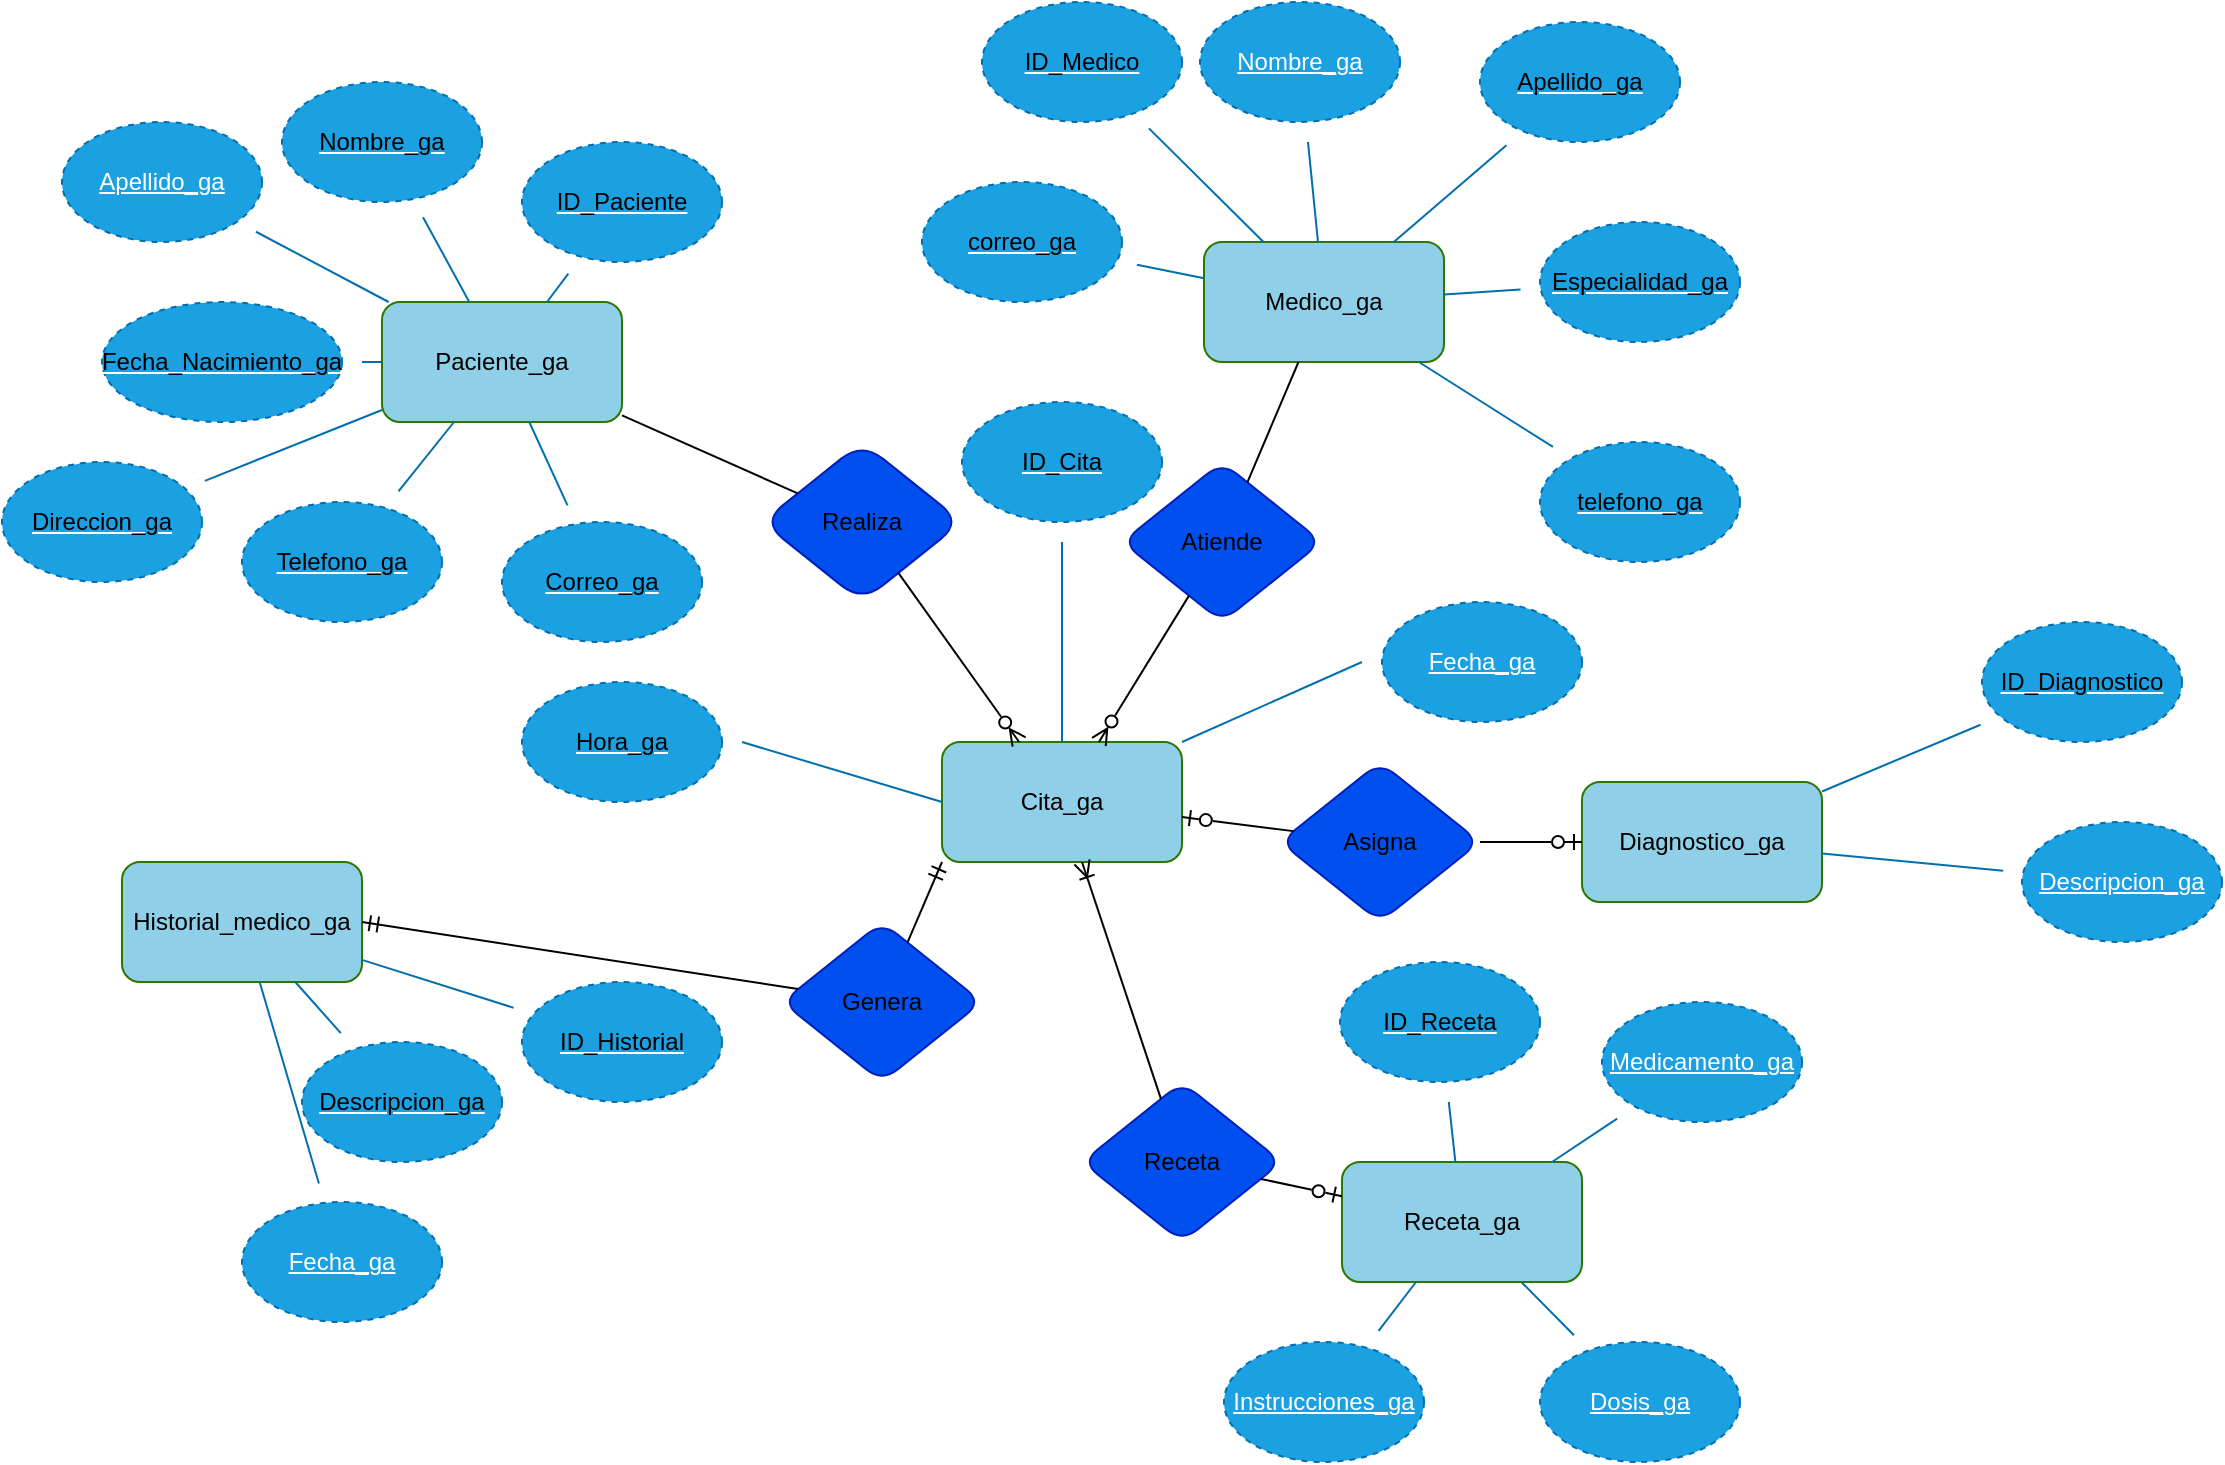 <mxfile>
    <diagram id="L-0X28Qsh-a1AmyrWJYh" name="Diagrama Conceptual Centro Médico">
        <mxGraphModel dx="1679" dy="1091" grid="1" gridSize="10" guides="1" tooltips="1" connect="1" arrows="1" fold="1" page="1" pageScale="1" pageWidth="2339" pageHeight="3300" math="0" shadow="0">
            <root>
                <mxCell id="0"/>
                <mxCell id="1" parent="0"/>
                <mxCell id="28" value="&lt;span&gt;&lt;font style=&quot;color: light-dark(rgb(0, 0, 0), rgb(255, 255, 255));&quot;&gt;Paciente_ga&lt;/font&gt;&lt;/span&gt;" style="rounded=1;whiteSpace=wrap;html=1;fillColor=#19c7;fontColor=#ffffff;strokeColor=#2D7600;" parent="1" vertex="1">
                    <mxGeometry x="300" y="700" width="120" height="60" as="geometry"/>
                </mxCell>
                <mxCell id="29" value="&lt;font style=&quot;color: light-dark(rgb(0, 0, 0), rgb(255, 255, 255));&quot;&gt;ID_Paciente&lt;/font&gt;" style="ellipse;whiteSpace=wrap;html=1;noLabel=0;portConstraintRotation=0;allowArrows=1;snapToPoint=0;dashed=1;perimeterSpacing=10;fillColor=#1ba1e2;fontColor=#ffffff;strokeColor=#006EAF;fontStyle=4;flipH=0;flipV=0;" parent="1" vertex="1">
                    <mxGeometry x="370" y="620" width="100" height="60" as="geometry"/>
                </mxCell>
                <mxCell id="30" value="&lt;font style=&quot;color: light-dark(rgb(255, 255, 255), rgb(255, 255, 255));&quot;&gt;Apellido_ga&lt;/font&gt;" style="ellipse;whiteSpace=wrap;html=1;noLabel=0;portConstraintRotation=0;allowArrows=1;snapToPoint=0;dashed=1;perimeterSpacing=10;fillColor=#1ba1e2;fontColor=#ffffff;strokeColor=#006EAF;fontStyle=4;flipH=0;flipV=0;" parent="1" vertex="1">
                    <mxGeometry x="140" y="610" width="100" height="60" as="geometry"/>
                </mxCell>
                <mxCell id="31" value="&lt;font style=&quot;color: light-dark(rgb(0, 0, 0), rgb(255, 255, 255));&quot;&gt;Fecha_Nacimiento_ga&lt;/font&gt;" style="ellipse;whiteSpace=wrap;html=1;noLabel=0;portConstraintRotation=0;allowArrows=1;snapToPoint=0;dashed=1;perimeterSpacing=10;fillColor=#1ba1e2;fontColor=#ffffff;strokeColor=#006EAF;fontStyle=4;flipH=0;flipV=0;" parent="1" vertex="1">
                    <mxGeometry x="160" y="700" width="120" height="60" as="geometry"/>
                </mxCell>
                <mxCell id="32" value="&lt;font style=&quot;color: light-dark(rgb(0, 0, 0), rgb(255, 255, 255));&quot;&gt;Direccion_ga&lt;/font&gt;" style="ellipse;whiteSpace=wrap;html=1;noLabel=0;portConstraintRotation=0;allowArrows=1;snapToPoint=0;dashed=1;perimeterSpacing=10;fillColor=#1ba1e2;fontColor=#ffffff;strokeColor=#006EAF;fontStyle=4;flipH=0;flipV=0;" parent="1" vertex="1">
                    <mxGeometry x="110" y="780" width="100" height="60" as="geometry"/>
                </mxCell>
                <mxCell id="33" value="&lt;font style=&quot;color: light-dark(rgb(0, 0, 0), rgb(255, 255, 255));&quot;&gt;Nombre_ga&lt;/font&gt;" style="ellipse;whiteSpace=wrap;html=1;noLabel=0;portConstraintRotation=0;allowArrows=1;snapToPoint=0;dashed=1;perimeterSpacing=10;fillColor=#1ba1e2;fontColor=#ffffff;strokeColor=#006EAF;fontStyle=4;flipH=0;flipV=0;" parent="1" vertex="1">
                    <mxGeometry x="250" y="590" width="100" height="60" as="geometry"/>
                </mxCell>
                <mxCell id="34" value="&lt;font style=&quot;color: light-dark(rgb(0, 0, 0), rgb(255, 255, 255));&quot;&gt;Telefono_ga&lt;/font&gt;" style="ellipse;whiteSpace=wrap;html=1;noLabel=0;portConstraintRotation=0;allowArrows=1;snapToPoint=0;dashed=1;perimeterSpacing=10;fillColor=#1ba1e2;fontColor=#ffffff;strokeColor=#006EAF;fontStyle=4;flipH=0;flipV=0;" parent="1" vertex="1">
                    <mxGeometry x="230" y="800" width="100" height="60" as="geometry"/>
                </mxCell>
                <mxCell id="35" value="&lt;font style=&quot;color: light-dark(rgb(0, 0, 0), rgb(255, 255, 255));&quot;&gt;Correo_ga&lt;/font&gt;" style="ellipse;whiteSpace=wrap;html=1;noLabel=0;portConstraintRotation=0;allowArrows=1;snapToPoint=0;dashed=1;perimeterSpacing=10;fillColor=#1ba1e2;fontColor=#ffffff;strokeColor=#006EAF;fontStyle=4;flipH=0;flipV=0;" parent="1" vertex="1">
                    <mxGeometry x="360" y="810" width="100" height="60" as="geometry"/>
                </mxCell>
                <mxCell id="36" value="" style="endArrow=none;html=1;fontColor=#000000;fillColor=#1ba1e2;strokeColor=#006EAF;fontStyle=4" parent="1" source="28" target="29" edge="1">
                    <mxGeometry width="50" height="50" relative="1" as="geometry">
                        <mxPoint x="290" y="458" as="sourcePoint"/>
                        <mxPoint x="290" y="368" as="targetPoint"/>
                    </mxGeometry>
                </mxCell>
                <mxCell id="37" value="" style="endArrow=none;html=1;fontColor=#000000;fillColor=#1ba1e2;strokeColor=#006EAF;fontStyle=4" parent="1" source="28" target="33" edge="1">
                    <mxGeometry width="50" height="50" relative="1" as="geometry">
                        <mxPoint x="300" y="468" as="sourcePoint"/>
                        <mxPoint x="300" y="378" as="targetPoint"/>
                    </mxGeometry>
                </mxCell>
                <mxCell id="38" value="" style="endArrow=none;html=1;fontColor=#000000;fillColor=#1ba1e2;strokeColor=#006EAF;fontStyle=4" parent="1" source="28" target="30" edge="1">
                    <mxGeometry width="50" height="50" relative="1" as="geometry">
                        <mxPoint x="310" y="478" as="sourcePoint"/>
                        <mxPoint x="230" y="670" as="targetPoint"/>
                    </mxGeometry>
                </mxCell>
                <mxCell id="39" value="" style="endArrow=none;html=1;fontColor=#000000;fillColor=#1ba1e2;strokeColor=#006EAF;fontStyle=4" parent="1" source="28" target="31" edge="1">
                    <mxGeometry width="50" height="50" relative="1" as="geometry">
                        <mxPoint x="320" y="488" as="sourcePoint"/>
                        <mxPoint x="320" y="398" as="targetPoint"/>
                    </mxGeometry>
                </mxCell>
                <mxCell id="40" value="" style="endArrow=none;html=1;fontColor=#000000;fillColor=#1ba1e2;strokeColor=#006EAF;fontStyle=4" parent="1" source="32" target="28" edge="1">
                    <mxGeometry width="50" height="50" relative="1" as="geometry">
                        <mxPoint x="330" y="498" as="sourcePoint"/>
                        <mxPoint x="330" y="408" as="targetPoint"/>
                        <Array as="points"/>
                    </mxGeometry>
                </mxCell>
                <mxCell id="41" value="" style="endArrow=none;html=1;fontColor=#000000;fillColor=#1ba1e2;strokeColor=#006EAF;fontStyle=4" parent="1" source="34" target="28" edge="1">
                    <mxGeometry width="50" height="50" relative="1" as="geometry">
                        <mxPoint x="340" y="508" as="sourcePoint"/>
                        <mxPoint x="340" y="418" as="targetPoint"/>
                    </mxGeometry>
                </mxCell>
                <mxCell id="42" value="" style="endArrow=none;html=1;fontColor=#000000;fillColor=#1ba1e2;strokeColor=#006EAF;fontStyle=4" parent="1" source="35" target="28" edge="1">
                    <mxGeometry width="50" height="50" relative="1" as="geometry">
                        <mxPoint x="350" y="518" as="sourcePoint"/>
                        <mxPoint x="350" y="428" as="targetPoint"/>
                    </mxGeometry>
                </mxCell>
                <mxCell id="43" value="&lt;span&gt;&lt;font style=&quot;color: light-dark(rgb(0, 0, 0), rgb(255, 255, 255));&quot;&gt;Medico_ga&lt;/font&gt;&lt;/span&gt;" style="rounded=1;whiteSpace=wrap;html=1;fillColor=#19c7;fontColor=#ffffff;strokeColor=#2D7600;" parent="1" vertex="1">
                    <mxGeometry x="711" y="670" width="120" height="60" as="geometry"/>
                </mxCell>
                <mxCell id="44" value="&lt;font style=&quot;color: light-dark(rgb(0, 0, 0), rgb(255, 255, 255));&quot;&gt;ID_Medico&lt;/font&gt;" style="ellipse;whiteSpace=wrap;html=1;noLabel=0;portConstraintRotation=0;allowArrows=1;snapToPoint=0;dashed=1;perimeterSpacing=10;fillColor=#1ba1e2;fontColor=#ffffff;strokeColor=#006EAF;fontStyle=4;flipH=0;flipV=0;" parent="1" vertex="1">
                    <mxGeometry x="600" y="550" width="100" height="60" as="geometry"/>
                </mxCell>
                <mxCell id="51" value="" style="endArrow=none;html=1;fontColor=#000000;fillColor=#1ba1e2;strokeColor=#006EAF;fontStyle=4" parent="1" source="43" target="44" edge="1">
                    <mxGeometry width="50" height="50" relative="1" as="geometry">
                        <mxPoint x="900" y="348" as="sourcePoint"/>
                        <mxPoint x="900" y="258" as="targetPoint"/>
                    </mxGeometry>
                </mxCell>
                <mxCell id="58" value="&lt;font style=&quot;color: light-dark(rgb(255, 255, 255), rgb(255, 255, 255));&quot;&gt;Nombre_ga&lt;/font&gt;" style="ellipse;whiteSpace=wrap;html=1;noLabel=0;portConstraintRotation=0;allowArrows=1;snapToPoint=0;dashed=1;perimeterSpacing=10;fillColor=#1ba1e2;fontColor=#ffffff;strokeColor=#006EAF;fontStyle=4;flipH=0;flipV=0;" parent="1" vertex="1">
                    <mxGeometry x="709" y="550" width="100" height="60" as="geometry"/>
                </mxCell>
                <mxCell id="59" value="" style="endArrow=none;html=1;fontColor=#000000;fillColor=#1ba1e2;strokeColor=#006EAF;fontStyle=4" parent="1" source="43" target="58" edge="1">
                    <mxGeometry width="50" height="50" relative="1" as="geometry">
                        <mxPoint x="1120" y="600" as="sourcePoint"/>
                        <mxPoint x="1030" y="268" as="targetPoint"/>
                    </mxGeometry>
                </mxCell>
                <mxCell id="60" value="&lt;font style=&quot;color: light-dark(rgb(0, 0, 0), rgb(255, 255, 255));&quot;&gt;Apellido_ga&lt;/font&gt;" style="ellipse;whiteSpace=wrap;html=1;noLabel=0;portConstraintRotation=0;allowArrows=1;snapToPoint=0;dashed=1;perimeterSpacing=10;fillColor=#1ba1e2;fontColor=#ffffff;strokeColor=#006EAF;fontStyle=4;flipH=0;flipV=0;" parent="1" vertex="1">
                    <mxGeometry x="849" y="560" width="100" height="60" as="geometry"/>
                </mxCell>
                <mxCell id="61" value="" style="endArrow=none;html=1;fontColor=#000000;fillColor=#1ba1e2;strokeColor=#006EAF;fontStyle=4" parent="1" source="43" target="60" edge="1">
                    <mxGeometry width="50" height="50" relative="1" as="geometry">
                        <mxPoint x="1130" y="890" as="sourcePoint"/>
                        <mxPoint x="1040" y="558" as="targetPoint"/>
                    </mxGeometry>
                </mxCell>
                <mxCell id="62" value="&lt;font style=&quot;color: light-dark(rgb(0, 0, 0), rgb(255, 255, 255));&quot;&gt;Especialidad_ga&lt;/font&gt;" style="ellipse;whiteSpace=wrap;html=1;noLabel=0;portConstraintRotation=0;allowArrows=1;snapToPoint=0;dashed=1;perimeterSpacing=10;fillColor=#1ba1e2;fontColor=#ffffff;strokeColor=#006EAF;fontStyle=4;flipH=0;flipV=0;" parent="1" vertex="1">
                    <mxGeometry x="879" y="660" width="100" height="60" as="geometry"/>
                </mxCell>
                <mxCell id="63" value="" style="endArrow=none;html=1;fontColor=#000000;fillColor=#1ba1e2;strokeColor=#006EAF;fontStyle=4" parent="1" source="43" target="62" edge="1">
                    <mxGeometry width="50" height="50" relative="1" as="geometry">
                        <mxPoint x="1120" y="870" as="sourcePoint"/>
                        <mxPoint x="1030" y="538" as="targetPoint"/>
                    </mxGeometry>
                </mxCell>
                <mxCell id="64" value="&lt;font style=&quot;color: light-dark(rgb(0, 0, 0), rgb(255, 255, 255));&quot;&gt;telefono_ga&lt;/font&gt;" style="ellipse;whiteSpace=wrap;html=1;noLabel=0;portConstraintRotation=0;allowArrows=1;snapToPoint=0;dashed=1;perimeterSpacing=10;fillColor=#1ba1e2;fontColor=#ffffff;strokeColor=#006EAF;fontStyle=4;flipH=0;flipV=0;" parent="1" vertex="1">
                    <mxGeometry x="879" y="770" width="100" height="60" as="geometry"/>
                </mxCell>
                <mxCell id="65" value="" style="endArrow=none;html=1;fontColor=#000000;fillColor=#1ba1e2;strokeColor=#006EAF;fontStyle=4" parent="1" source="43" target="64" edge="1">
                    <mxGeometry width="50" height="50" relative="1" as="geometry">
                        <mxPoint x="950" y="960" as="sourcePoint"/>
                        <mxPoint x="860" y="628" as="targetPoint"/>
                    </mxGeometry>
                </mxCell>
                <mxCell id="66" value="&lt;font style=&quot;color: light-dark(rgb(0, 0, 0), rgb(255, 255, 255));&quot;&gt;correo_ga&lt;/font&gt;" style="ellipse;whiteSpace=wrap;html=1;noLabel=0;portConstraintRotation=0;allowArrows=1;snapToPoint=0;dashed=1;perimeterSpacing=10;fillColor=#1ba1e2;fontColor=#ffffff;strokeColor=#006EAF;fontStyle=4;flipH=0;flipV=0;" parent="1" vertex="1">
                    <mxGeometry x="570" y="640" width="100" height="60" as="geometry"/>
                </mxCell>
                <mxCell id="67" value="" style="endArrow=none;html=1;fontColor=#000000;fillColor=#1ba1e2;strokeColor=#006EAF;fontStyle=4" parent="1" source="43" target="66" edge="1">
                    <mxGeometry width="50" height="50" relative="1" as="geometry">
                        <mxPoint x="750" y="870" as="sourcePoint"/>
                        <mxPoint x="660" y="538" as="targetPoint"/>
                    </mxGeometry>
                </mxCell>
                <mxCell id="68" value="&lt;span&gt;&lt;font style=&quot;color: light-dark(rgb(0, 0, 0), rgb(255, 255, 255));&quot;&gt;Diagnostico_ga&lt;/font&gt;&lt;/span&gt;" style="rounded=1;whiteSpace=wrap;html=1;fillColor=#19c7;fontColor=#ffffff;strokeColor=#2D7600;" parent="1" vertex="1">
                    <mxGeometry x="900" y="940" width="120" height="60" as="geometry"/>
                </mxCell>
                <mxCell id="69" value="&lt;font style=&quot;color: light-dark(rgb(0, 0, 0), rgb(255, 255, 255));&quot;&gt;ID_Diagnostico&lt;/font&gt;" style="ellipse;whiteSpace=wrap;html=1;noLabel=0;portConstraintRotation=0;allowArrows=1;snapToPoint=0;dashed=1;perimeterSpacing=10;fillColor=#1ba1e2;fontColor=#ffffff;strokeColor=#006EAF;fontStyle=4;flipH=0;flipV=0;" parent="1" vertex="1">
                    <mxGeometry x="1100" y="860" width="100" height="60" as="geometry"/>
                </mxCell>
                <mxCell id="70" value="" style="endArrow=none;html=1;fontColor=#000000;fillColor=#1ba1e2;strokeColor=#006EAF;fontStyle=4" parent="1" source="68" target="69" edge="1">
                    <mxGeometry width="50" height="50" relative="1" as="geometry">
                        <mxPoint x="1110" y="678" as="sourcePoint"/>
                        <mxPoint x="1110" y="588" as="targetPoint"/>
                    </mxGeometry>
                </mxCell>
                <mxCell id="71" value="&lt;font style=&quot;color: light-dark(rgb(255, 255, 255), rgb(255, 255, 255));&quot;&gt;Descripcion_ga&lt;/font&gt;" style="ellipse;whiteSpace=wrap;html=1;noLabel=0;portConstraintRotation=0;allowArrows=1;snapToPoint=0;dashed=1;perimeterSpacing=10;fillColor=#1ba1e2;fontColor=#ffffff;strokeColor=#006EAF;fontStyle=4;flipH=0;flipV=0;" parent="1" vertex="1">
                    <mxGeometry x="1120" y="960" width="100" height="60" as="geometry"/>
                </mxCell>
                <mxCell id="72" value="" style="endArrow=none;html=1;fontColor=#000000;fillColor=#1ba1e2;strokeColor=#006EAF;fontStyle=4" parent="1" source="68" target="71" edge="1">
                    <mxGeometry width="50" height="50" relative="1" as="geometry">
                        <mxPoint x="1330" y="930" as="sourcePoint"/>
                        <mxPoint x="1240" y="598" as="targetPoint"/>
                    </mxGeometry>
                </mxCell>
                <mxCell id="81" value="&lt;span&gt;&lt;font style=&quot;color: light-dark(rgb(0, 0, 0), rgb(255, 255, 255));&quot;&gt;Cita_ga&lt;/font&gt;&lt;/span&gt;" style="rounded=1;whiteSpace=wrap;html=1;fillColor=#19c7;fontColor=#ffffff;strokeColor=#2D7600;" parent="1" vertex="1">
                    <mxGeometry x="580" y="920" width="120" height="60" as="geometry"/>
                </mxCell>
                <mxCell id="82" value="&lt;font style=&quot;color: light-dark(rgb(0, 0, 0), rgb(255, 255, 255));&quot;&gt;ID_Cita&lt;/font&gt;" style="ellipse;whiteSpace=wrap;html=1;noLabel=0;portConstraintRotation=0;allowArrows=1;snapToPoint=0;dashed=1;perimeterSpacing=10;fillColor=#1ba1e2;fontColor=#ffffff;strokeColor=#006EAF;fontStyle=4;flipH=0;flipV=0;" parent="1" vertex="1">
                    <mxGeometry x="590" y="750" width="100" height="60" as="geometry"/>
                </mxCell>
                <mxCell id="83" value="" style="endArrow=none;html=1;fontColor=#000000;entryX=0.5;entryY=1;entryDx=0;entryDy=0;exitX=0.5;exitY=0;exitDx=0;exitDy=0;fillColor=#1ba1e2;strokeColor=#006EAF;fontStyle=4" parent="1" source="81" target="82" edge="1">
                    <mxGeometry width="50" height="50" relative="1" as="geometry">
                        <mxPoint x="610" y="678" as="sourcePoint"/>
                        <mxPoint x="610" y="588" as="targetPoint"/>
                    </mxGeometry>
                </mxCell>
                <mxCell id="84" value="&lt;font style=&quot;color: light-dark(rgb(255, 255, 255), rgb(255, 255, 255));&quot;&gt;Fecha_ga&lt;/font&gt;" style="ellipse;whiteSpace=wrap;html=1;noLabel=0;portConstraintRotation=0;allowArrows=1;snapToPoint=0;dashed=1;perimeterSpacing=10;fillColor=#1ba1e2;fontColor=#ffffff;strokeColor=#006EAF;fontStyle=4;flipH=0;flipV=0;" parent="1" vertex="1">
                    <mxGeometry x="800" y="850" width="100" height="60" as="geometry"/>
                </mxCell>
                <mxCell id="85" value="" style="endArrow=none;html=1;fontColor=#000000;entryX=0;entryY=0.5;entryDx=0;entryDy=0;exitX=1;exitY=0;exitDx=0;exitDy=0;fillColor=#1ba1e2;strokeColor=#006EAF;fontStyle=4" parent="1" source="81" target="84" edge="1">
                    <mxGeometry width="50" height="50" relative="1" as="geometry">
                        <mxPoint x="830" y="930" as="sourcePoint"/>
                        <mxPoint x="740" y="598" as="targetPoint"/>
                    </mxGeometry>
                </mxCell>
                <mxCell id="86" value="&lt;font style=&quot;color: light-dark(rgb(0, 0, 0), rgb(255, 255, 255));&quot;&gt;Hora_ga&lt;/font&gt;" style="ellipse;whiteSpace=wrap;html=1;noLabel=0;portConstraintRotation=0;allowArrows=1;snapToPoint=0;dashed=1;perimeterSpacing=10;fillColor=#1ba1e2;fontColor=#ffffff;strokeColor=#006EAF;fontStyle=4;flipH=0;flipV=0;" parent="1" vertex="1">
                    <mxGeometry x="370" y="890" width="100" height="60" as="geometry"/>
                </mxCell>
                <mxCell id="87" value="" style="endArrow=none;html=1;fontColor=#000000;entryX=1;entryY=0.5;entryDx=0;entryDy=0;exitX=0;exitY=0.5;exitDx=0;exitDy=0;fillColor=#1ba1e2;strokeColor=#006EAF;fontStyle=4" parent="1" source="81" target="86" edge="1">
                    <mxGeometry width="50" height="50" relative="1" as="geometry">
                        <mxPoint x="451" y="1000" as="sourcePoint"/>
                        <mxPoint x="361" y="668" as="targetPoint"/>
                    </mxGeometry>
                </mxCell>
                <mxCell id="88" value="&lt;span&gt;&lt;font style=&quot;color: light-dark(rgb(0, 0, 0), rgb(255, 255, 255));&quot;&gt;Historial_medico_ga&lt;/font&gt;&lt;/span&gt;" style="rounded=1;whiteSpace=wrap;html=1;fillColor=#19c7;fontColor=#ffffff;strokeColor=#2D7600;" parent="1" vertex="1">
                    <mxGeometry x="170" y="980" width="120" height="60" as="geometry"/>
                </mxCell>
                <mxCell id="89" value="&lt;font style=&quot;color: light-dark(rgb(0, 0, 0), rgb(255, 255, 255));&quot;&gt;ID_Historial&lt;/font&gt;" style="ellipse;whiteSpace=wrap;html=1;noLabel=0;portConstraintRotation=0;allowArrows=1;snapToPoint=0;dashed=1;perimeterSpacing=10;fillColor=#1ba1e2;fontColor=#ffffff;strokeColor=#006EAF;fontStyle=4;flipH=0;flipV=0;" parent="1" vertex="1">
                    <mxGeometry x="370" y="1040" width="100" height="60" as="geometry"/>
                </mxCell>
                <mxCell id="90" value="&lt;font style=&quot;color: light-dark(rgb(255, 255, 255), rgb(255, 255, 255));&quot;&gt;Fecha_ga&lt;/font&gt;" style="ellipse;whiteSpace=wrap;html=1;noLabel=0;portConstraintRotation=0;allowArrows=1;snapToPoint=0;dashed=1;perimeterSpacing=10;fillColor=#1ba1e2;fontColor=#ffffff;strokeColor=#006EAF;fontStyle=4;flipH=0;flipV=0;" parent="1" vertex="1">
                    <mxGeometry x="230" y="1150" width="100" height="60" as="geometry"/>
                </mxCell>
                <mxCell id="93" value="&lt;font style=&quot;color: light-dark(rgb(0, 0, 0), rgb(255, 255, 255));&quot;&gt;Descripcion_ga&lt;/font&gt;" style="ellipse;whiteSpace=wrap;html=1;noLabel=0;portConstraintRotation=0;allowArrows=1;snapToPoint=0;dashed=1;perimeterSpacing=10;fillColor=#1ba1e2;fontColor=#ffffff;strokeColor=#006EAF;fontStyle=4;flipH=0;flipV=0;" parent="1" vertex="1">
                    <mxGeometry x="260" y="1070" width="100" height="60" as="geometry"/>
                </mxCell>
                <mxCell id="96" value="" style="endArrow=none;html=1;fontColor=#000000;fillColor=#1ba1e2;strokeColor=#006EAF;fontStyle=4" parent="1" source="88" target="89" edge="1">
                    <mxGeometry width="50" height="50" relative="1" as="geometry">
                        <mxPoint x="310" y="968" as="sourcePoint"/>
                        <mxPoint x="310" y="878" as="targetPoint"/>
                    </mxGeometry>
                </mxCell>
                <mxCell id="97" value="" style="endArrow=none;html=1;fontColor=#000000;fillColor=#1ba1e2;strokeColor=#006EAF;fontStyle=4" parent="1" source="88" target="93" edge="1">
                    <mxGeometry width="50" height="50" relative="1" as="geometry">
                        <mxPoint x="320" y="978" as="sourcePoint"/>
                        <mxPoint x="320" y="888" as="targetPoint"/>
                    </mxGeometry>
                </mxCell>
                <mxCell id="98" value="" style="endArrow=none;html=1;fontColor=#000000;fillColor=#1ba1e2;strokeColor=#006EAF;fontStyle=4" parent="1" source="88" target="90" edge="1">
                    <mxGeometry width="50" height="50" relative="1" as="geometry">
                        <mxPoint x="330" y="988" as="sourcePoint"/>
                        <mxPoint x="330" y="898" as="targetPoint"/>
                    </mxGeometry>
                </mxCell>
                <mxCell id="103" value="&lt;span&gt;&lt;font style=&quot;color: light-dark(rgb(0, 0, 0), rgb(255, 255, 255));&quot;&gt;Receta_ga&lt;/font&gt;&lt;/span&gt;" style="rounded=1;whiteSpace=wrap;html=1;fillColor=#19c7;fontColor=#ffffff;strokeColor=#2D7600;" parent="1" vertex="1">
                    <mxGeometry x="780" y="1130" width="120" height="60" as="geometry"/>
                </mxCell>
                <mxCell id="104" value="&lt;font style=&quot;color: light-dark(rgb(0, 0, 0), rgb(255, 255, 255));&quot;&gt;ID_Receta&lt;/font&gt;" style="ellipse;whiteSpace=wrap;html=1;noLabel=0;portConstraintRotation=0;allowArrows=1;snapToPoint=0;dashed=1;perimeterSpacing=10;fillColor=#1ba1e2;fontColor=#ffffff;strokeColor=#006EAF;fontStyle=4;flipH=0;flipV=0;" parent="1" vertex="1">
                    <mxGeometry x="779" y="1030" width="100" height="60" as="geometry"/>
                </mxCell>
                <mxCell id="105" value="" style="endArrow=none;html=1;fontColor=#000000;fillColor=#1ba1e2;strokeColor=#006EAF;fontStyle=4" parent="1" source="103" target="104" edge="1">
                    <mxGeometry width="50" height="50" relative="1" as="geometry">
                        <mxPoint x="1140" y="968" as="sourcePoint"/>
                        <mxPoint x="1140" y="878" as="targetPoint"/>
                    </mxGeometry>
                </mxCell>
                <mxCell id="106" value="&lt;font style=&quot;color: light-dark(rgb(255, 255, 255), rgb(255, 255, 255));&quot;&gt;Medicamento_ga&lt;/font&gt;" style="ellipse;whiteSpace=wrap;html=1;noLabel=0;portConstraintRotation=0;allowArrows=1;snapToPoint=0;dashed=1;perimeterSpacing=10;fillColor=#1ba1e2;fontColor=#ffffff;strokeColor=#006EAF;fontStyle=4;flipH=0;flipV=0;" parent="1" vertex="1">
                    <mxGeometry x="910" y="1050" width="100" height="60" as="geometry"/>
                </mxCell>
                <mxCell id="107" value="" style="endArrow=none;html=1;fontColor=#000000;fillColor=#1ba1e2;strokeColor=#006EAF;fontStyle=4" parent="1" source="103" target="106" edge="1">
                    <mxGeometry width="50" height="50" relative="1" as="geometry">
                        <mxPoint x="1360" y="1220" as="sourcePoint"/>
                        <mxPoint x="1270" y="888" as="targetPoint"/>
                    </mxGeometry>
                </mxCell>
                <mxCell id="108" value="&lt;font style=&quot;color: light-dark(rgb(255, 255, 255), rgb(255, 255, 255));&quot;&gt;Dosis_ga&lt;/font&gt;" style="ellipse;whiteSpace=wrap;html=1;noLabel=0;portConstraintRotation=0;allowArrows=1;snapToPoint=0;dashed=1;perimeterSpacing=10;fillColor=#1ba1e2;fontColor=#ffffff;strokeColor=#006EAF;fontStyle=4;flipH=0;flipV=0;" parent="1" vertex="1">
                    <mxGeometry x="879" y="1220" width="100" height="60" as="geometry"/>
                </mxCell>
                <mxCell id="109" value="" style="endArrow=none;html=1;fontColor=#000000;fillColor=#1ba1e2;strokeColor=#006EAF;fontStyle=4" parent="1" source="103" target="108" edge="1">
                    <mxGeometry width="50" height="50" relative="1" as="geometry">
                        <mxPoint x="1160" y="1340" as="sourcePoint"/>
                        <mxPoint x="1200" y="988" as="targetPoint"/>
                    </mxGeometry>
                </mxCell>
                <mxCell id="110" value="&lt;font style=&quot;color: light-dark(rgb(255, 255, 255), rgb(255, 255, 255));&quot;&gt;Instrucciones_ga&lt;/font&gt;" style="ellipse;whiteSpace=wrap;html=1;noLabel=0;portConstraintRotation=0;allowArrows=1;snapToPoint=0;dashed=1;perimeterSpacing=10;fillColor=#1ba1e2;fontColor=#ffffff;strokeColor=#006EAF;fontStyle=4;flipH=0;flipV=0;" parent="1" vertex="1">
                    <mxGeometry x="721" y="1220" width="100" height="60" as="geometry"/>
                </mxCell>
                <mxCell id="111" value="" style="endArrow=none;html=1;fontColor=#000000;fillColor=#1ba1e2;strokeColor=#006EAF;fontStyle=4" parent="1" source="103" target="110" edge="1">
                    <mxGeometry width="50" height="50" relative="1" as="geometry">
                        <mxPoint x="1020" y="1400" as="sourcePoint"/>
                        <mxPoint x="1060" y="1048" as="targetPoint"/>
                    </mxGeometry>
                </mxCell>
                <mxCell id="112" value="&lt;font style=&quot;color: light-dark(rgb(0, 0, 0), rgb(255, 255, 255));&quot;&gt;Realiza&lt;/font&gt;" style="rhombus;whiteSpace=wrap;html=1;fillColor=#0050ef;fontColor=#ffffff;strokeColor=#001DBC;rounded=1;arcSize=27;" parent="1" vertex="1">
                    <mxGeometry x="490" y="770" width="100" height="80" as="geometry"/>
                </mxCell>
                <mxCell id="113" value="&lt;font style=&quot;color: light-dark(rgb(0, 0, 0), rgb(255, 255, 255));&quot;&gt;Atiende&lt;/font&gt;" style="rhombus;whiteSpace=wrap;html=1;fillColor=#0050ef;fontColor=#ffffff;strokeColor=#001DBC;rounded=1;" parent="1" vertex="1">
                    <mxGeometry x="670" y="780" width="100" height="80" as="geometry"/>
                </mxCell>
                <mxCell id="114" value="&lt;font style=&quot;color: light-dark(rgb(0, 0, 0), rgb(255, 255, 255));&quot;&gt;Asigna&lt;/font&gt;" style="rhombus;whiteSpace=wrap;html=1;fillColor=#0050ef;fontColor=#ffffff;strokeColor=#001DBC;rounded=1;" parent="1" vertex="1">
                    <mxGeometry x="749" y="930" width="100" height="80" as="geometry"/>
                </mxCell>
                <mxCell id="115" value="&lt;font style=&quot;color: light-dark(rgb(0, 0, 0), rgb(255, 255, 255));&quot;&gt;Genera&lt;/font&gt;" style="rhombus;whiteSpace=wrap;html=1;fillColor=#0050ef;fontColor=#ffffff;strokeColor=#001DBC;rounded=1;" parent="1" vertex="1">
                    <mxGeometry x="500" y="1010" width="100" height="80" as="geometry"/>
                </mxCell>
                <mxCell id="116" value="&lt;font style=&quot;color: light-dark(rgb(0, 0, 0), rgb(255, 255, 255));&quot;&gt;Receta&lt;/font&gt;" style="rhombus;whiteSpace=wrap;html=1;fillColor=#0050ef;fontColor=#ffffff;strokeColor=#001DBC;rounded=1;" parent="1" vertex="1">
                    <mxGeometry x="650" y="1090" width="100" height="80" as="geometry"/>
                </mxCell>
                <mxCell id="117" value="" style="endArrow=none;html=1;fontColor=#000000;" parent="1" source="112" target="28" edge="1">
                    <mxGeometry width="50" height="50" relative="1" as="geometry">
                        <mxPoint x="700" y="970" as="sourcePoint"/>
                        <mxPoint x="700" y="830" as="targetPoint"/>
                    </mxGeometry>
                </mxCell>
                <mxCell id="118" value="" style="endArrow=ERzeroToMany;html=1;endFill=0;" parent="1" source="112" target="81" edge="1">
                    <mxGeometry width="50" height="50" relative="1" as="geometry">
                        <mxPoint x="610" y="850" as="sourcePoint"/>
                        <mxPoint x="560" y="890" as="targetPoint"/>
                    </mxGeometry>
                </mxCell>
                <mxCell id="119" value="" style="endArrow=none;html=1;fontColor=#000000;" parent="1" source="113" target="43" edge="1">
                    <mxGeometry width="50" height="50" relative="1" as="geometry">
                        <mxPoint x="665" y="630" as="sourcePoint"/>
                        <mxPoint x="640" y="450" as="targetPoint"/>
                    </mxGeometry>
                </mxCell>
                <mxCell id="120" value="" style="endArrow=ERzeroToMany;html=1;endFill=0;" parent="1" source="113" target="81" edge="1">
                    <mxGeometry width="50" height="50" relative="1" as="geometry">
                        <mxPoint x="800" y="750" as="sourcePoint"/>
                        <mxPoint x="850" y="700" as="targetPoint"/>
                    </mxGeometry>
                </mxCell>
                <mxCell id="121" value="" style="endArrow=ERmandOne;html=1;fontColor=#000000;entryX=0;entryY=1;entryDx=0;entryDy=0;endFill=0;" parent="1" source="115" target="81" edge="1">
                    <mxGeometry width="50" height="50" relative="1" as="geometry">
                        <mxPoint x="690" y="1230" as="sourcePoint"/>
                        <mxPoint x="665" y="1050" as="targetPoint"/>
                    </mxGeometry>
                </mxCell>
                <mxCell id="122" value="" style="endArrow=ERmandOne;html=1;entryX=1;entryY=0.5;entryDx=0;entryDy=0;endFill=0;" parent="1" source="115" target="88" edge="1">
                    <mxGeometry width="50" height="50" relative="1" as="geometry">
                        <mxPoint x="680" y="1110" as="sourcePoint"/>
                        <mxPoint x="730" y="1060" as="targetPoint"/>
                    </mxGeometry>
                </mxCell>
                <mxCell id="123" value="" style="endArrow=none;html=1;endFill=0;startArrow=ERzeroToOne;startFill=0;" parent="1" source="81" target="114" edge="1">
                    <mxGeometry width="50" height="50" relative="1" as="geometry">
                        <mxPoint x="680" y="910" as="sourcePoint"/>
                        <mxPoint x="730" y="860" as="targetPoint"/>
                    </mxGeometry>
                </mxCell>
                <mxCell id="124" value="" style="endArrow=ERzeroToOne;html=1;endFill=0;" parent="1" source="114" target="68" edge="1">
                    <mxGeometry width="50" height="50" relative="1" as="geometry">
                        <mxPoint x="680" y="910" as="sourcePoint"/>
                        <mxPoint x="730" y="860" as="targetPoint"/>
                    </mxGeometry>
                </mxCell>
                <mxCell id="125" value="" style="endArrow=none;html=1;startArrow=ERoneToMany;startFill=0;" parent="1" source="81" target="116" edge="1">
                    <mxGeometry width="50" height="50" relative="1" as="geometry">
                        <mxPoint x="780" y="1010" as="sourcePoint"/>
                        <mxPoint x="830" y="960" as="targetPoint"/>
                    </mxGeometry>
                </mxCell>
                <mxCell id="126" value="" style="endArrow=ERzeroToOne;html=1;endFill=0;" parent="1" source="116" target="103" edge="1">
                    <mxGeometry width="50" height="50" relative="1" as="geometry">
                        <mxPoint x="780" y="1010" as="sourcePoint"/>
                        <mxPoint x="830" y="960" as="targetPoint"/>
                    </mxGeometry>
                </mxCell>
            </root>
        </mxGraphModel>
    </diagram>
</mxfile>